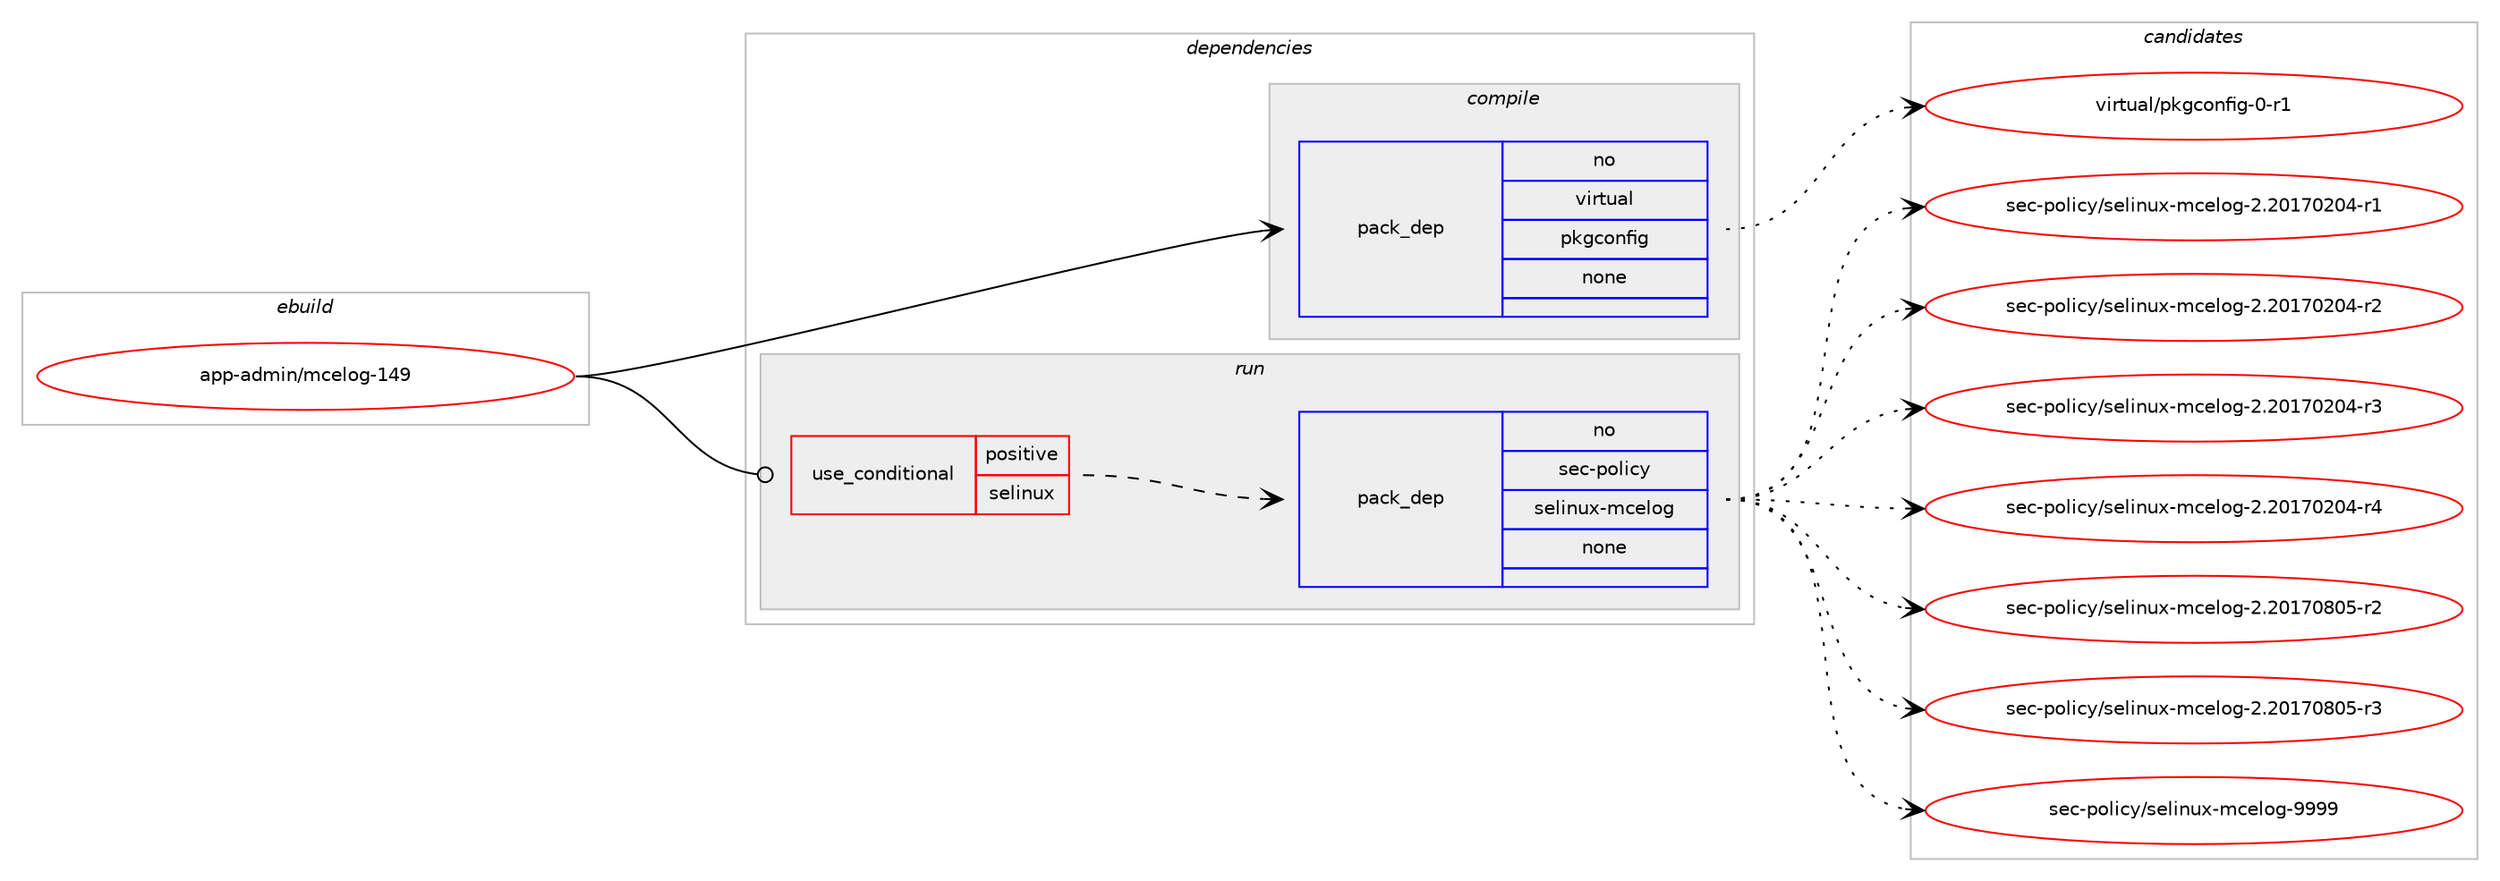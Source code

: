 digraph prolog {

# *************
# Graph options
# *************

newrank=true;
concentrate=true;
compound=true;
graph [rankdir=LR,fontname=Helvetica,fontsize=10,ranksep=1.5];#, ranksep=2.5, nodesep=0.2];
edge  [arrowhead=vee];
node  [fontname=Helvetica,fontsize=10];

# **********
# The ebuild
# **********

subgraph cluster_leftcol {
color=gray;
rank=same;
label=<<i>ebuild</i>>;
id [label="app-admin/mcelog-149", color=red, width=4, href="../app-admin/mcelog-149.svg"];
}

# ****************
# The dependencies
# ****************

subgraph cluster_midcol {
color=gray;
label=<<i>dependencies</i>>;
subgraph cluster_compile {
fillcolor="#eeeeee";
style=filled;
label=<<i>compile</i>>;
subgraph pack2490 {
dependency3279 [label=<<TABLE BORDER="0" CELLBORDER="1" CELLSPACING="0" CELLPADDING="4" WIDTH="220"><TR><TD ROWSPAN="6" CELLPADDING="30">pack_dep</TD></TR><TR><TD WIDTH="110">no</TD></TR><TR><TD>virtual</TD></TR><TR><TD>pkgconfig</TD></TR><TR><TD>none</TD></TR><TR><TD></TD></TR></TABLE>>, shape=none, color=blue];
}
id:e -> dependency3279:w [weight=20,style="solid",arrowhead="vee"];
}
subgraph cluster_compileandrun {
fillcolor="#eeeeee";
style=filled;
label=<<i>compile and run</i>>;
}
subgraph cluster_run {
fillcolor="#eeeeee";
style=filled;
label=<<i>run</i>>;
subgraph cond713 {
dependency3280 [label=<<TABLE BORDER="0" CELLBORDER="1" CELLSPACING="0" CELLPADDING="4"><TR><TD ROWSPAN="3" CELLPADDING="10">use_conditional</TD></TR><TR><TD>positive</TD></TR><TR><TD>selinux</TD></TR></TABLE>>, shape=none, color=red];
subgraph pack2491 {
dependency3281 [label=<<TABLE BORDER="0" CELLBORDER="1" CELLSPACING="0" CELLPADDING="4" WIDTH="220"><TR><TD ROWSPAN="6" CELLPADDING="30">pack_dep</TD></TR><TR><TD WIDTH="110">no</TD></TR><TR><TD>sec-policy</TD></TR><TR><TD>selinux-mcelog</TD></TR><TR><TD>none</TD></TR><TR><TD></TD></TR></TABLE>>, shape=none, color=blue];
}
dependency3280:e -> dependency3281:w [weight=20,style="dashed",arrowhead="vee"];
}
id:e -> dependency3280:w [weight=20,style="solid",arrowhead="odot"];
}
}

# **************
# The candidates
# **************

subgraph cluster_choices {
rank=same;
color=gray;
label=<<i>candidates</i>>;

subgraph choice2490 {
color=black;
nodesep=1;
choice11810511411611797108471121071039911111010210510345484511449 [label="virtual/pkgconfig-0-r1", color=red, width=4,href="../virtual/pkgconfig-0-r1.svg"];
dependency3279:e -> choice11810511411611797108471121071039911111010210510345484511449:w [style=dotted,weight="100"];
}
subgraph choice2491 {
color=black;
nodesep=1;
choice11510199451121111081059912147115101108105110117120451099910110811110345504650484955485048524511449 [label="sec-policy/selinux-mcelog-2.20170204-r1", color=red, width=4,href="../sec-policy/selinux-mcelog-2.20170204-r1.svg"];
choice11510199451121111081059912147115101108105110117120451099910110811110345504650484955485048524511450 [label="sec-policy/selinux-mcelog-2.20170204-r2", color=red, width=4,href="../sec-policy/selinux-mcelog-2.20170204-r2.svg"];
choice11510199451121111081059912147115101108105110117120451099910110811110345504650484955485048524511451 [label="sec-policy/selinux-mcelog-2.20170204-r3", color=red, width=4,href="../sec-policy/selinux-mcelog-2.20170204-r3.svg"];
choice11510199451121111081059912147115101108105110117120451099910110811110345504650484955485048524511452 [label="sec-policy/selinux-mcelog-2.20170204-r4", color=red, width=4,href="../sec-policy/selinux-mcelog-2.20170204-r4.svg"];
choice11510199451121111081059912147115101108105110117120451099910110811110345504650484955485648534511450 [label="sec-policy/selinux-mcelog-2.20170805-r2", color=red, width=4,href="../sec-policy/selinux-mcelog-2.20170805-r2.svg"];
choice11510199451121111081059912147115101108105110117120451099910110811110345504650484955485648534511451 [label="sec-policy/selinux-mcelog-2.20170805-r3", color=red, width=4,href="../sec-policy/selinux-mcelog-2.20170805-r3.svg"];
choice1151019945112111108105991214711510110810511011712045109991011081111034557575757 [label="sec-policy/selinux-mcelog-9999", color=red, width=4,href="../sec-policy/selinux-mcelog-9999.svg"];
dependency3281:e -> choice11510199451121111081059912147115101108105110117120451099910110811110345504650484955485048524511449:w [style=dotted,weight="100"];
dependency3281:e -> choice11510199451121111081059912147115101108105110117120451099910110811110345504650484955485048524511450:w [style=dotted,weight="100"];
dependency3281:e -> choice11510199451121111081059912147115101108105110117120451099910110811110345504650484955485048524511451:w [style=dotted,weight="100"];
dependency3281:e -> choice11510199451121111081059912147115101108105110117120451099910110811110345504650484955485048524511452:w [style=dotted,weight="100"];
dependency3281:e -> choice11510199451121111081059912147115101108105110117120451099910110811110345504650484955485648534511450:w [style=dotted,weight="100"];
dependency3281:e -> choice11510199451121111081059912147115101108105110117120451099910110811110345504650484955485648534511451:w [style=dotted,weight="100"];
dependency3281:e -> choice1151019945112111108105991214711510110810511011712045109991011081111034557575757:w [style=dotted,weight="100"];
}
}

}

